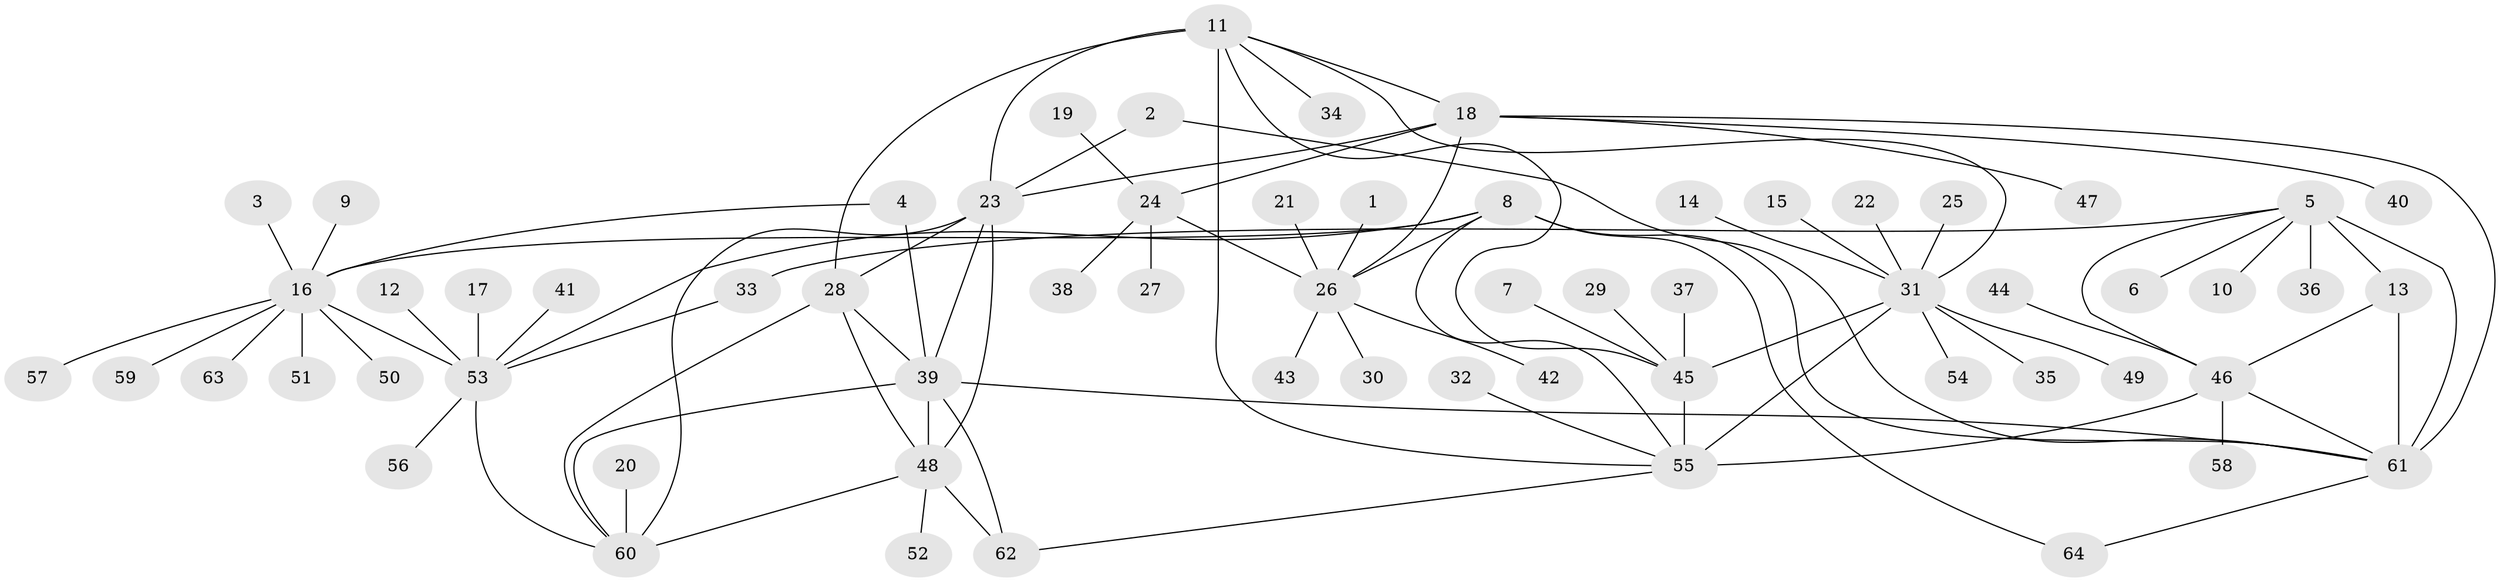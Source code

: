 // original degree distribution, {7: 0.056910569105691054, 10: 0.04065040650406504, 8: 0.04878048780487805, 6: 0.024390243902439025, 13: 0.008130081300813009, 9: 0.032520325203252036, 12: 0.008130081300813009, 5: 0.016260162601626018, 14: 0.008130081300813009, 2: 0.12195121951219512, 1: 0.5853658536585366, 3: 0.04878048780487805}
// Generated by graph-tools (version 1.1) at 2025/02/03/09/25 03:02:38]
// undirected, 64 vertices, 90 edges
graph export_dot {
graph [start="1"]
  node [color=gray90,style=filled];
  1;
  2;
  3;
  4;
  5;
  6;
  7;
  8;
  9;
  10;
  11;
  12;
  13;
  14;
  15;
  16;
  17;
  18;
  19;
  20;
  21;
  22;
  23;
  24;
  25;
  26;
  27;
  28;
  29;
  30;
  31;
  32;
  33;
  34;
  35;
  36;
  37;
  38;
  39;
  40;
  41;
  42;
  43;
  44;
  45;
  46;
  47;
  48;
  49;
  50;
  51;
  52;
  53;
  54;
  55;
  56;
  57;
  58;
  59;
  60;
  61;
  62;
  63;
  64;
  1 -- 26 [weight=1.0];
  2 -- 23 [weight=1.0];
  2 -- 61 [weight=1.0];
  3 -- 16 [weight=1.0];
  4 -- 16 [weight=1.0];
  4 -- 39 [weight=1.0];
  5 -- 6 [weight=1.0];
  5 -- 10 [weight=1.0];
  5 -- 13 [weight=2.0];
  5 -- 33 [weight=1.0];
  5 -- 36 [weight=1.0];
  5 -- 46 [weight=2.0];
  5 -- 61 [weight=4.0];
  7 -- 45 [weight=1.0];
  8 -- 16 [weight=4.0];
  8 -- 26 [weight=1.0];
  8 -- 53 [weight=4.0];
  8 -- 55 [weight=1.0];
  8 -- 61 [weight=1.0];
  8 -- 64 [weight=1.0];
  9 -- 16 [weight=1.0];
  11 -- 18 [weight=1.0];
  11 -- 23 [weight=1.0];
  11 -- 28 [weight=1.0];
  11 -- 31 [weight=1.0];
  11 -- 34 [weight=1.0];
  11 -- 45 [weight=1.0];
  11 -- 55 [weight=3.0];
  12 -- 53 [weight=1.0];
  13 -- 46 [weight=1.0];
  13 -- 61 [weight=2.0];
  14 -- 31 [weight=1.0];
  15 -- 31 [weight=1.0];
  16 -- 50 [weight=1.0];
  16 -- 51 [weight=1.0];
  16 -- 53 [weight=4.0];
  16 -- 57 [weight=1.0];
  16 -- 59 [weight=1.0];
  16 -- 63 [weight=1.0];
  17 -- 53 [weight=1.0];
  18 -- 23 [weight=1.0];
  18 -- 24 [weight=6.0];
  18 -- 26 [weight=3.0];
  18 -- 40 [weight=1.0];
  18 -- 47 [weight=1.0];
  18 -- 61 [weight=1.0];
  19 -- 24 [weight=1.0];
  20 -- 60 [weight=1.0];
  21 -- 26 [weight=1.0];
  22 -- 31 [weight=1.0];
  23 -- 28 [weight=2.0];
  23 -- 39 [weight=2.0];
  23 -- 48 [weight=2.0];
  23 -- 60 [weight=2.0];
  24 -- 26 [weight=2.0];
  24 -- 27 [weight=1.0];
  24 -- 38 [weight=1.0];
  25 -- 31 [weight=1.0];
  26 -- 30 [weight=1.0];
  26 -- 42 [weight=1.0];
  26 -- 43 [weight=1.0];
  28 -- 39 [weight=1.0];
  28 -- 48 [weight=1.0];
  28 -- 60 [weight=1.0];
  29 -- 45 [weight=1.0];
  31 -- 35 [weight=1.0];
  31 -- 45 [weight=1.0];
  31 -- 49 [weight=1.0];
  31 -- 54 [weight=1.0];
  31 -- 55 [weight=3.0];
  32 -- 55 [weight=1.0];
  33 -- 53 [weight=1.0];
  37 -- 45 [weight=1.0];
  39 -- 48 [weight=1.0];
  39 -- 60 [weight=1.0];
  39 -- 61 [weight=1.0];
  39 -- 62 [weight=1.0];
  41 -- 53 [weight=1.0];
  44 -- 46 [weight=1.0];
  45 -- 55 [weight=3.0];
  46 -- 55 [weight=1.0];
  46 -- 58 [weight=1.0];
  46 -- 61 [weight=2.0];
  48 -- 52 [weight=1.0];
  48 -- 60 [weight=1.0];
  48 -- 62 [weight=1.0];
  53 -- 56 [weight=1.0];
  53 -- 60 [weight=1.0];
  55 -- 62 [weight=1.0];
  61 -- 64 [weight=1.0];
}

